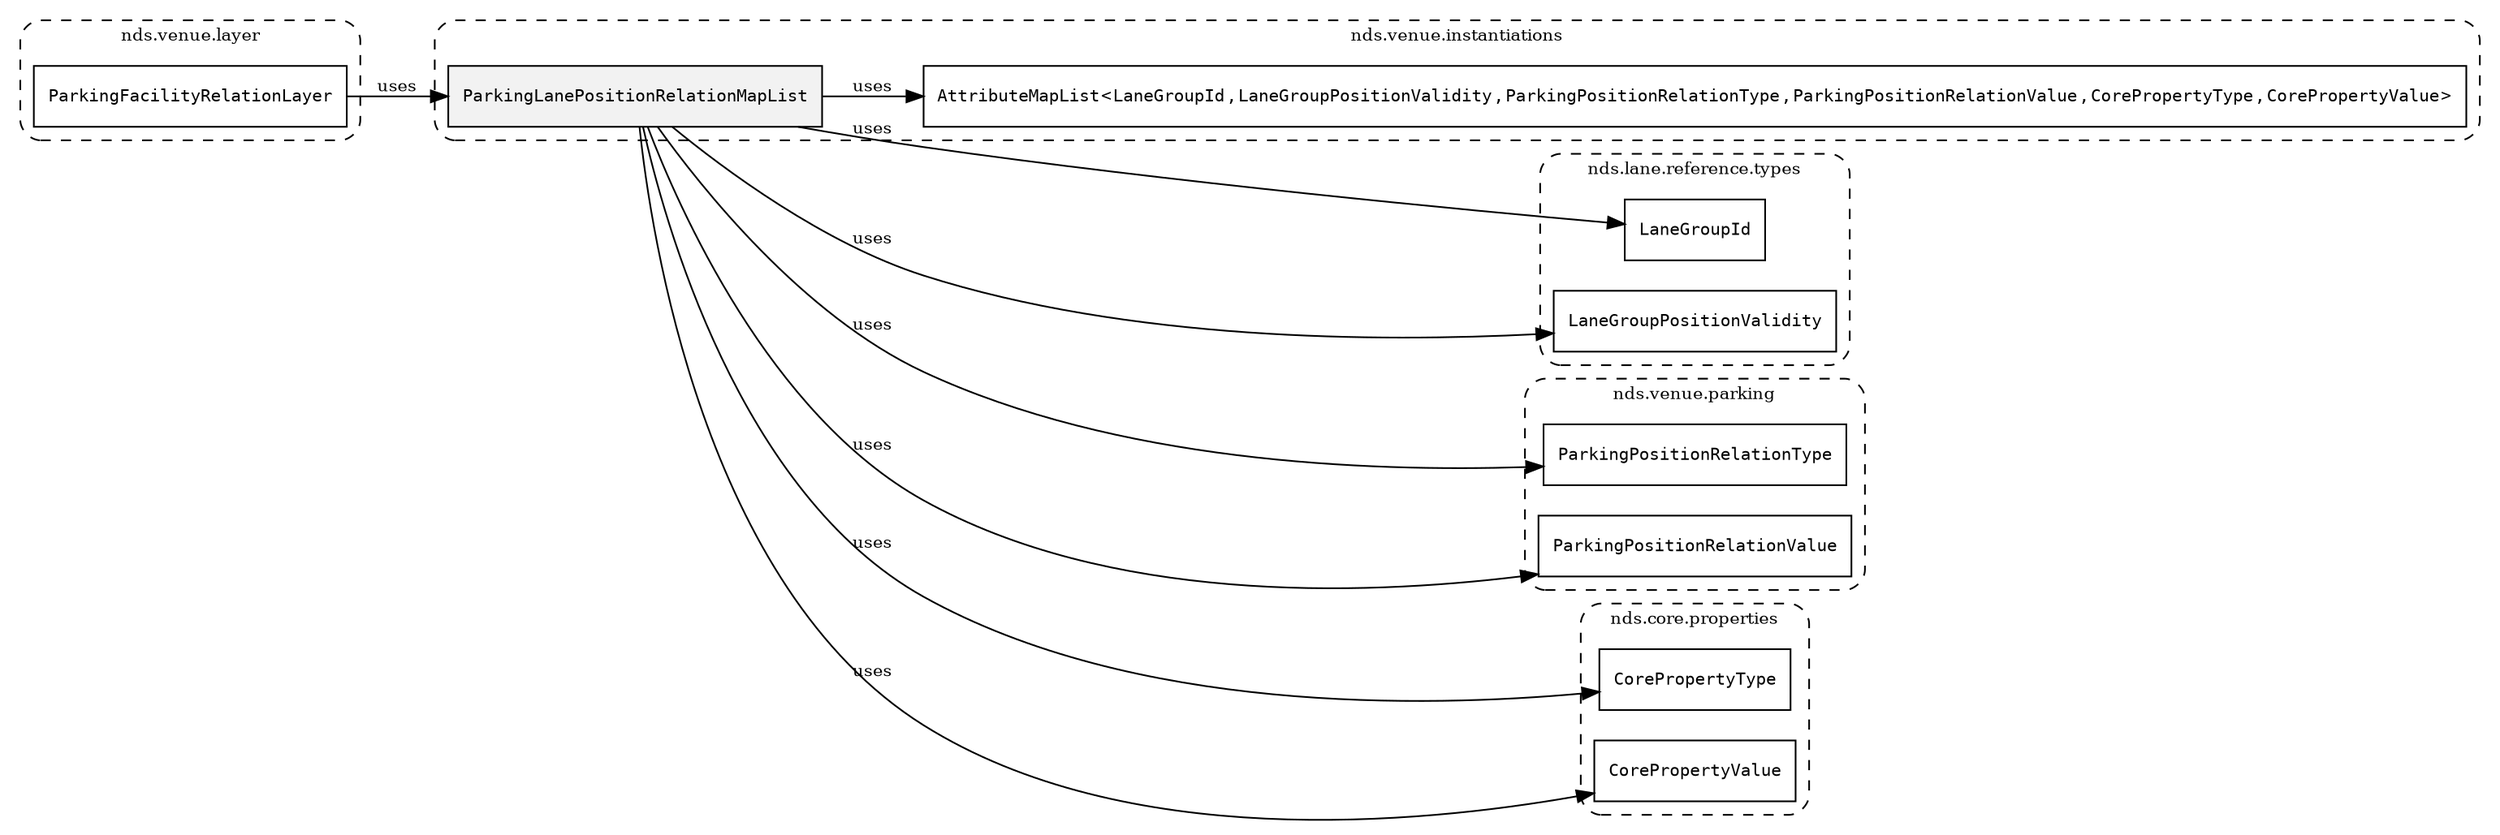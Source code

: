 /**
 * This dot file creates symbol collaboration diagram for ParkingLanePositionRelationMapList.
 */
digraph ZSERIO
{
    node [shape=box, fontsize=10];
    rankdir="LR";
    fontsize=10;
    tooltip="ParkingLanePositionRelationMapList collaboration diagram";

    subgraph "cluster_nds.venue.instantiations"
    {
        style="dashed, rounded";
        label="nds.venue.instantiations";
        tooltip="Package nds.venue.instantiations";
        href="../../../content/packages/nds.venue.instantiations.html#Package-nds-venue-instantiations";
        target="_parent";

        "ParkingLanePositionRelationMapList" [style="filled", fillcolor="#0000000D", target="_parent", label=<<font face="monospace"><table align="center" border="0" cellspacing="0" cellpadding="0"><tr><td href="../../../content/packages/nds.venue.instantiations.html#InstantiateType-ParkingLanePositionRelationMapList" title="InstantiateType defined in nds.venue.instantiations">ParkingLanePositionRelationMapList</td></tr></table></font>>];
        "AttributeMapList&lt;LaneGroupId,LaneGroupPositionValidity,ParkingPositionRelationType,ParkingPositionRelationValue,CorePropertyType,CorePropertyValue&gt;" [target="_parent", label=<<font face="monospace"><table align="center" border="0" cellspacing="0" cellpadding="0"><tr><td href="../../../content/packages/nds.core.attributemap.html#Structure-AttributeMapList" title="Structure defined in nds.core.attributemap">AttributeMapList</td><td>&lt;</td><td><table align="center" border="0" cellspacing="0" cellpadding="0"><tr><td href="../../../content/packages/nds.lane.reference.types.html#Subtype-LaneGroupId" title="Subtype defined in nds.lane.reference.types">LaneGroupId</td></tr></table></td><td>,</td><td><table align="center" border="0" cellspacing="0" cellpadding="0"><tr><td href="../../../content/packages/nds.lane.reference.types.html#Structure-LaneGroupPositionValidity" title="Structure defined in nds.lane.reference.types">LaneGroupPositionValidity</td></tr></table></td><td>,</td><td><table align="center" border="0" cellspacing="0" cellpadding="0"><tr><td href="../../../content/packages/nds.venue.parking.html#Enum-ParkingPositionRelationType" title="Enum defined in nds.venue.parking">ParkingPositionRelationType</td></tr></table></td><td>,</td><td><table align="center" border="0" cellspacing="0" cellpadding="0"><tr><td href="../../../content/packages/nds.venue.parking.html#Choice-ParkingPositionRelationValue" title="Choice defined in nds.venue.parking">ParkingPositionRelationValue</td></tr></table></td><td>,</td><td><table align="center" border="0" cellspacing="0" cellpadding="0"><tr><td href="../../../content/packages/nds.core.properties.html#Enum-CorePropertyType" title="Enum defined in nds.core.properties">CorePropertyType</td></tr></table></td><td>,</td><td><table align="center" border="0" cellspacing="0" cellpadding="0"><tr><td href="../../../content/packages/nds.core.properties.html#Choice-CorePropertyValue" title="Choice defined in nds.core.properties">CorePropertyValue</td></tr></table></td><td>&gt;</td></tr></table></font>>];
    }

    subgraph "cluster_nds.lane.reference.types"
    {
        style="dashed, rounded";
        label="nds.lane.reference.types";
        tooltip="Package nds.lane.reference.types";
        href="../../../content/packages/nds.lane.reference.types.html#Package-nds-lane-reference-types";
        target="_parent";

        "LaneGroupId" [target="_parent", label=<<font face="monospace"><table align="center" border="0" cellspacing="0" cellpadding="0"><tr><td href="../../../content/packages/nds.lane.reference.types.html#Subtype-LaneGroupId" title="Subtype defined in nds.lane.reference.types">LaneGroupId</td></tr></table></font>>];
        "LaneGroupPositionValidity" [target="_parent", label=<<font face="monospace"><table align="center" border="0" cellspacing="0" cellpadding="0"><tr><td href="../../../content/packages/nds.lane.reference.types.html#Structure-LaneGroupPositionValidity" title="Structure defined in nds.lane.reference.types">LaneGroupPositionValidity</td></tr></table></font>>];
    }

    subgraph "cluster_nds.venue.parking"
    {
        style="dashed, rounded";
        label="nds.venue.parking";
        tooltip="Package nds.venue.parking";
        href="../../../content/packages/nds.venue.parking.html#Package-nds-venue-parking";
        target="_parent";

        "ParkingPositionRelationType" [target="_parent", label=<<font face="monospace"><table align="center" border="0" cellspacing="0" cellpadding="0"><tr><td href="../../../content/packages/nds.venue.parking.html#Enum-ParkingPositionRelationType" title="Enum defined in nds.venue.parking">ParkingPositionRelationType</td></tr></table></font>>];
        "ParkingPositionRelationValue" [target="_parent", label=<<font face="monospace"><table align="center" border="0" cellspacing="0" cellpadding="0"><tr><td href="../../../content/packages/nds.venue.parking.html#Choice-ParkingPositionRelationValue" title="Choice defined in nds.venue.parking">ParkingPositionRelationValue</td></tr></table></font>>];
    }

    subgraph "cluster_nds.core.properties"
    {
        style="dashed, rounded";
        label="nds.core.properties";
        tooltip="Package nds.core.properties";
        href="../../../content/packages/nds.core.properties.html#Package-nds-core-properties";
        target="_parent";

        "CorePropertyType" [target="_parent", label=<<font face="monospace"><table align="center" border="0" cellspacing="0" cellpadding="0"><tr><td href="../../../content/packages/nds.core.properties.html#Enum-CorePropertyType" title="Enum defined in nds.core.properties">CorePropertyType</td></tr></table></font>>];
        "CorePropertyValue" [target="_parent", label=<<font face="monospace"><table align="center" border="0" cellspacing="0" cellpadding="0"><tr><td href="../../../content/packages/nds.core.properties.html#Choice-CorePropertyValue" title="Choice defined in nds.core.properties">CorePropertyValue</td></tr></table></font>>];
    }

    subgraph "cluster_nds.venue.layer"
    {
        style="dashed, rounded";
        label="nds.venue.layer";
        tooltip="Package nds.venue.layer";
        href="../../../content/packages/nds.venue.layer.html#Package-nds-venue-layer";
        target="_parent";

        "ParkingFacilityRelationLayer" [target="_parent", label=<<font face="monospace"><table align="center" border="0" cellspacing="0" cellpadding="0"><tr><td href="../../../content/packages/nds.venue.layer.html#Structure-ParkingFacilityRelationLayer" title="Structure defined in nds.venue.layer">ParkingFacilityRelationLayer</td></tr></table></font>>];
    }

    "ParkingLanePositionRelationMapList" -> "AttributeMapList&lt;LaneGroupId,LaneGroupPositionValidity,ParkingPositionRelationType,ParkingPositionRelationValue,CorePropertyType,CorePropertyValue&gt;" [label="uses", fontsize=10];
    "ParkingLanePositionRelationMapList" -> "LaneGroupId" [label="uses", fontsize=10];
    "ParkingLanePositionRelationMapList" -> "LaneGroupPositionValidity" [label="uses", fontsize=10];
    "ParkingLanePositionRelationMapList" -> "ParkingPositionRelationType" [label="uses", fontsize=10];
    "ParkingLanePositionRelationMapList" -> "ParkingPositionRelationValue" [label="uses", fontsize=10];
    "ParkingLanePositionRelationMapList" -> "CorePropertyType" [label="uses", fontsize=10];
    "ParkingLanePositionRelationMapList" -> "CorePropertyValue" [label="uses", fontsize=10];
    "ParkingFacilityRelationLayer" -> "ParkingLanePositionRelationMapList" [label="uses", fontsize=10];
}
